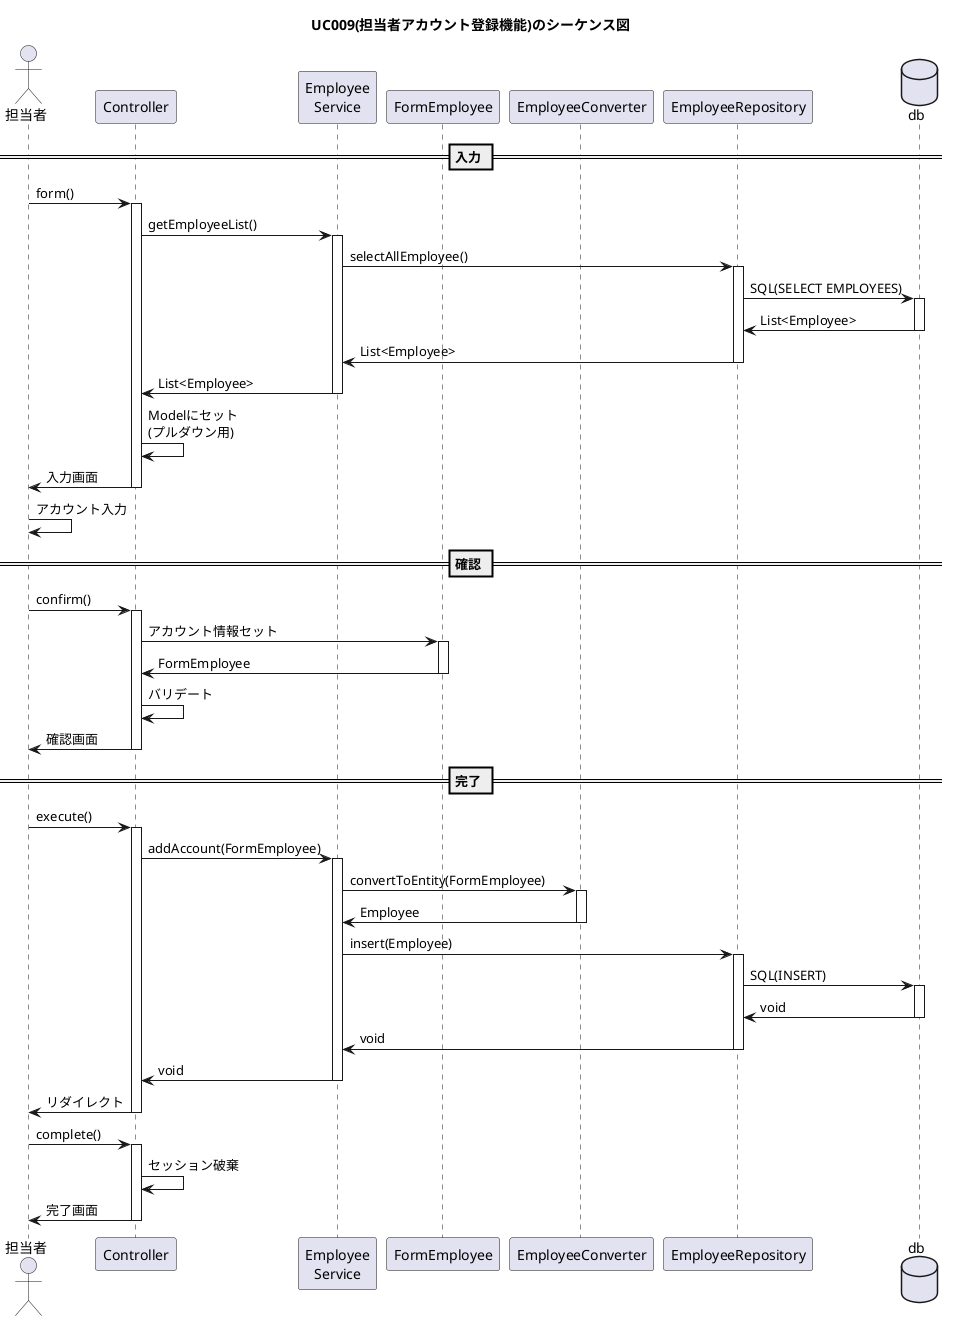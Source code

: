 @startuml

title UC009(担当者アカウント登録機能)のシーケンス図
actor "担当者" as user
participant "Controller" as controller
participant "Employee\nService" as service
participant "FormEmployee" as form
participant "EmployeeConverter" as helper
participant "EmployeeRepository" as repository
database "db" as db
 == 入力 ==
user -> controller++:form()
controller -> service++:getEmployeeList()
service -> repository++:selectAllEmployee()
repository -> db++:SQL(SELECT EMPLOYEES)
db -> repository--:List<Employee>
repository -> service--:List<Employee>
service -> controller--:List<Employee>
controller -> controller:Modelにセット\n(プルダウン用)
controller -> user--:入力画面
user -> user:アカウント入力 
 == 確認 ==
user -> controller++:confirm()
controller -> form++:アカウント情報セット
form -> controller--:FormEmployee
controller -> controller:バリデート
controller -> user--:確認画面
 == 完了 ==
user -> controller++:execute()
controller -> service++:addAccount(FormEmployee)
service -> helper++:convertToEntity(FormEmployee)
helper -> service--:Employee
service -> repository++:insert(Employee)
repository -> db++:SQL(INSERT)
db -> repository--:void
repository -> service--:void
service -> controller--:void
controller -> user--:リダイレクト
user -> controller++:complete()
controller -> controller:セッション破棄
controller -> user--:完了画面
@enduml